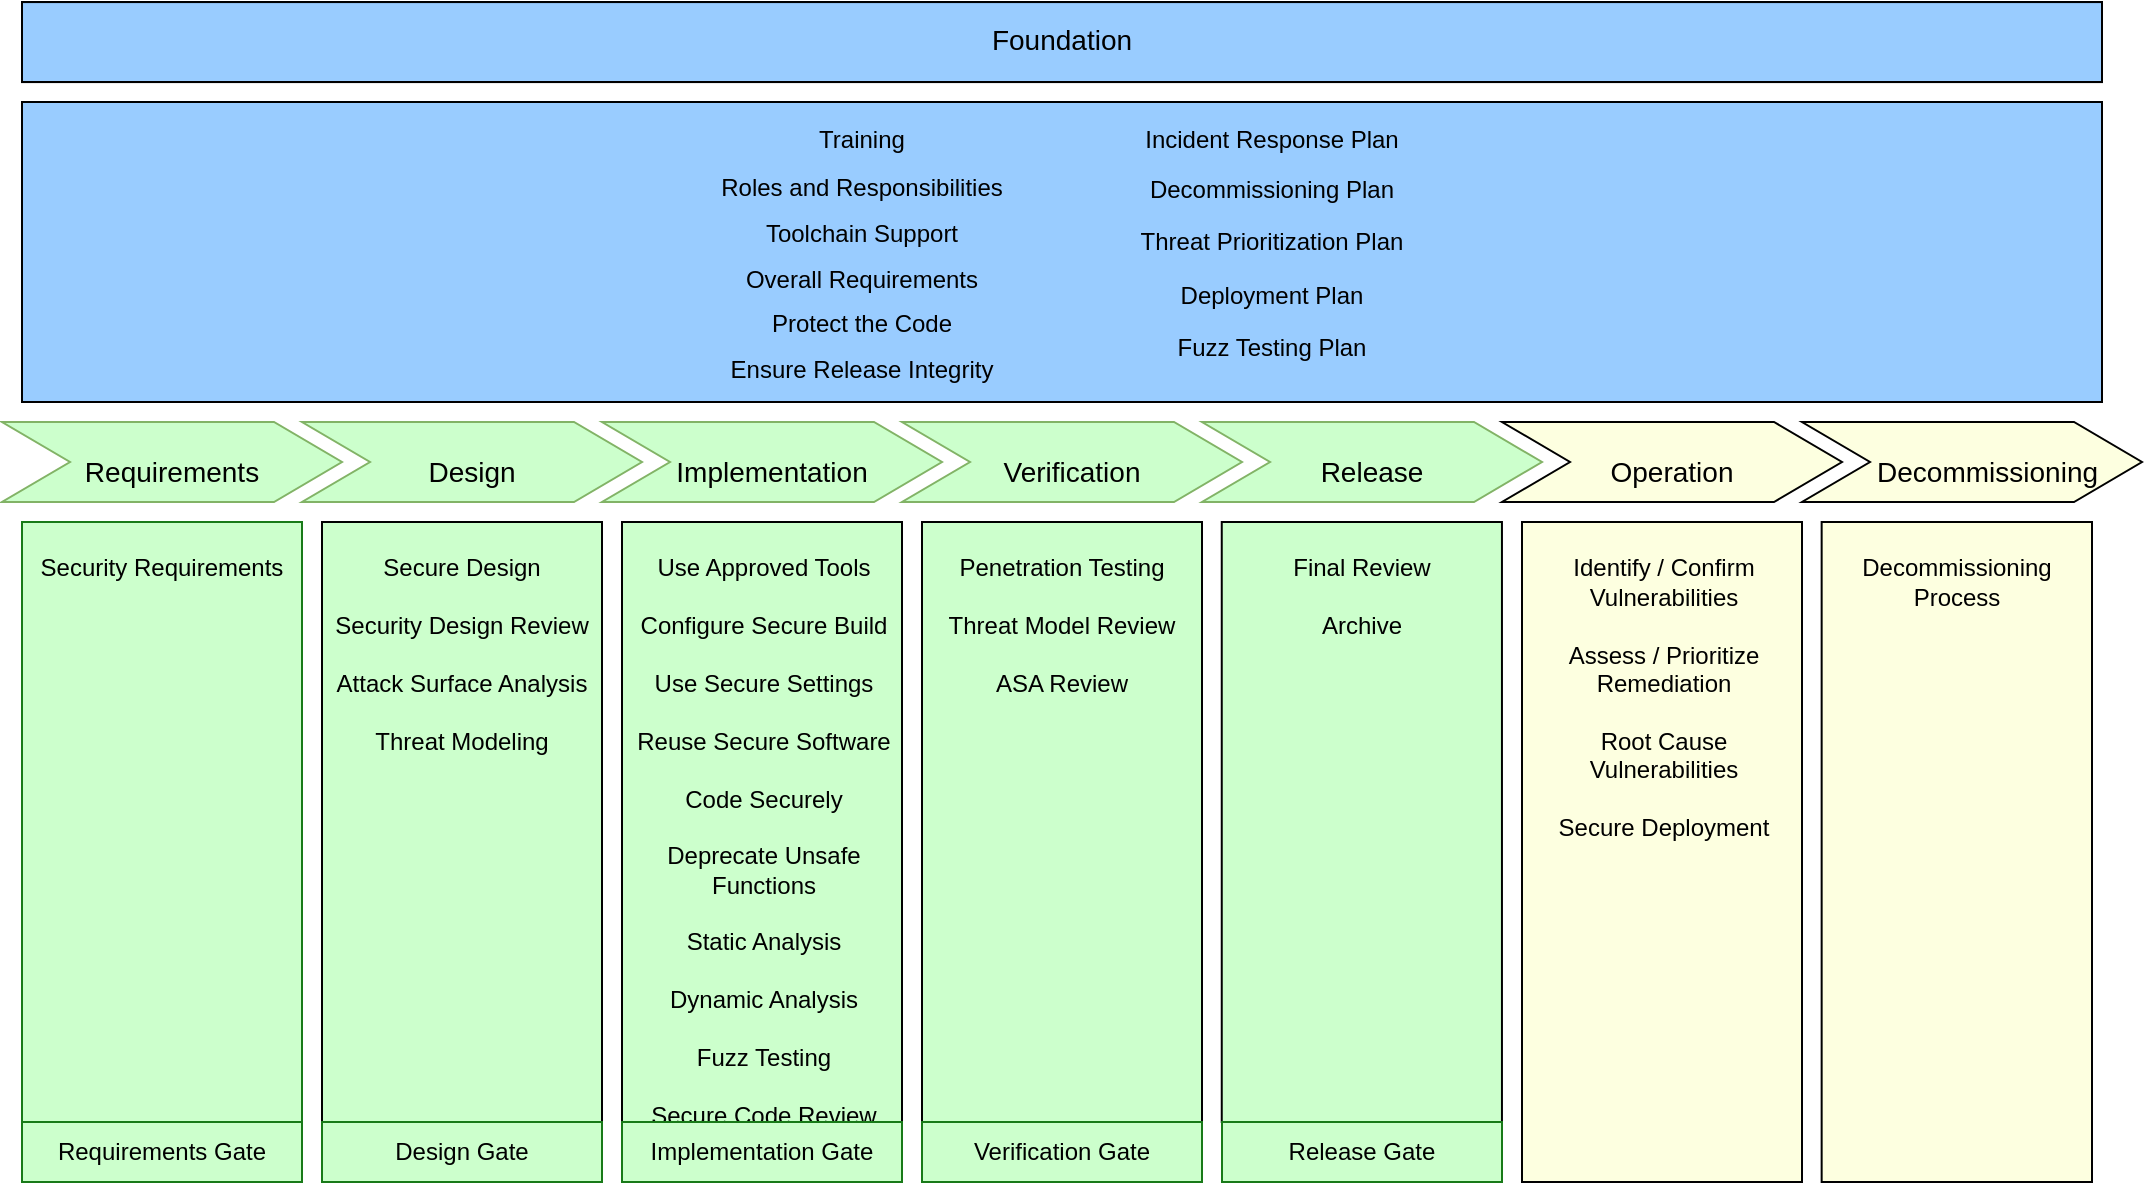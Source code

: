 <mxfile version="14.4.3" type="device"><diagram name="Page-1" id="d9b1e647-80fa-b4a2-5024-87a742678bcc"><mxGraphModel dx="1106" dy="997" grid="1" gridSize="10" guides="1" tooltips="1" connect="1" arrows="1" fold="1" page="1" pageScale="1" pageWidth="1100" pageHeight="850" background="#ffffff" math="0" shadow="0"><root><mxCell id="0"/><mxCell id="1" parent="0"/><mxCell id="ZhLcxaQyDctIYuSdVefH-17" value="" style="rounded=0;whiteSpace=wrap;html=1;shadow=0;strokeColor=#000000;fillColor=#CCFFCC;" parent="1" vertex="1"><mxGeometry x="475" y="300" width="140" height="300" as="geometry"/></mxCell><mxCell id="ZhLcxaQyDctIYuSdVefH-16" value="" style="rounded=0;whiteSpace=wrap;html=1;shadow=0;strokeColor=#000000;fillColor=#CCFFCC;" parent="1" vertex="1"><mxGeometry x="325" y="300" width="140" height="300" as="geometry"/></mxCell><mxCell id="ZhLcxaQyDctIYuSdVefH-15" value="" style="rounded=0;whiteSpace=wrap;html=1;shadow=0;strokeColor=#000000;fillColor=#CCFFCC;" parent="1" vertex="1"><mxGeometry x="175" y="300" width="140" height="300" as="geometry"/></mxCell><mxCell id="ZhLcxaQyDctIYuSdVefH-14" value="" style="rounded=0;whiteSpace=wrap;html=1;shadow=0;fillColor=#CCFFCC;strokeColor=#187A18;" parent="1" vertex="1"><mxGeometry x="25" y="300" width="140" height="300" as="geometry"/></mxCell><mxCell id="ZhLcxaQyDctIYuSdVefH-26" value="" style="group;strokeColor=none;" parent="1" vertex="1" connectable="0"><mxGeometry x="625" y="300" width="170.28" height="300" as="geometry"/></mxCell><mxCell id="ZhLcxaQyDctIYuSdVefH-18" value="" style="rounded=0;whiteSpace=wrap;html=1;shadow=0;strokeColor=#000000;fillColor=#CCFFCC;" parent="ZhLcxaQyDctIYuSdVefH-26" vertex="1"><mxGeometry x="-0.12" width="140.095" height="300" as="geometry"/></mxCell><mxCell id="57fe6abec08f04cb-13" value="&lt;div&gt;&lt;span&gt;&lt;br&gt;&lt;/span&gt;&lt;/div&gt;&lt;div&gt;&lt;span&gt;Final Review&lt;/span&gt;&lt;/div&gt;&lt;div&gt;&lt;br&gt;&lt;/div&gt;&lt;div&gt;&lt;span&gt;Archive&lt;/span&gt;&lt;/div&gt;&lt;div&gt;&lt;br&gt;&lt;/div&gt;" style="text;spacingTop=-5;fillColor=#99FF99;whiteSpace=wrap;html=1;align=center;fontSize=12;fontFamily=Helvetica;fillColor=none;strokeColor=none;" parent="ZhLcxaQyDctIYuSdVefH-26" vertex="1"><mxGeometry width="140.115" height="300" as="geometry"/></mxCell><mxCell id="57fe6abec08f04cb-12" value="&lt;div&gt;&lt;span&gt;&lt;br&gt;&lt;/span&gt;&lt;/div&gt;&lt;div&gt;&lt;span&gt;Penetration Testing&lt;/span&gt;&lt;br&gt;&lt;/div&gt;&lt;div&gt;&lt;br&gt;&lt;/div&gt;&lt;div&gt;Threat Model Review&lt;/div&gt;&lt;div&gt;&lt;br&gt;&lt;/div&gt;&lt;div&gt;ASA Review&lt;/div&gt;" style="text;spacingTop=-5;fillColor=#99FF99;whiteSpace=wrap;html=1;align=center;fontSize=12;fontFamily=Helvetica;fillColor=none;strokeColor=none;" parent="1" vertex="1"><mxGeometry x="475" y="300" width="140" height="300" as="geometry"/></mxCell><mxCell id="57fe6abec08f04cb-11" value="&lt;div style=&quot;text-align: center&quot;&gt;&lt;span&gt;&lt;br&gt;&lt;/span&gt;&lt;/div&gt;&lt;div style=&quot;text-align: center&quot;&gt;&lt;span&gt;Use Approved Tools&lt;/span&gt;&lt;/div&gt;&lt;div style=&quot;text-align: center&quot;&gt;&lt;br&gt;&lt;/div&gt;&lt;div style=&quot;text-align: center&quot;&gt;Configure Secure Build&lt;/div&gt;&lt;div style=&quot;text-align: center&quot;&gt;&lt;br&gt;&lt;/div&gt;&lt;div style=&quot;text-align: center&quot;&gt;Use Secure Settings&lt;/div&gt;&lt;div style=&quot;text-align: center&quot;&gt;&lt;br&gt;&lt;/div&gt;&lt;div style=&quot;text-align: center&quot;&gt;Reuse Secure Software&lt;/div&gt;&lt;div style=&quot;text-align: center&quot;&gt;&lt;br&gt;&lt;/div&gt;&lt;div style=&quot;text-align: center&quot;&gt;Code Securely&lt;/div&gt;&lt;div style=&quot;text-align: center&quot;&gt;&lt;br&gt;&lt;/div&gt;&lt;div style=&quot;text-align: center&quot;&gt;&lt;span&gt;Deprecate Unsafe Functions&lt;/span&gt;&lt;/div&gt;&lt;div style=&quot;text-align: center&quot;&gt;&lt;br&gt;&lt;/div&gt;&lt;div style=&quot;text-align: center&quot;&gt;&lt;span&gt;Static Analysis&lt;/span&gt;&lt;/div&gt;&lt;div style=&quot;text-align: center&quot;&gt;&lt;span&gt;&lt;br&gt;&lt;/span&gt;&lt;/div&gt;&lt;div style=&quot;text-align: center&quot;&gt;&lt;span&gt;Dynamic Analysis&lt;/span&gt;&lt;/div&gt;&lt;div style=&quot;text-align: center&quot;&gt;&lt;span&gt;&lt;br&gt;&lt;/span&gt;&lt;/div&gt;&lt;div style=&quot;text-align: center&quot;&gt;&lt;span&gt;Fuzz Testing&lt;/span&gt;&lt;/div&gt;&lt;div style=&quot;text-align: center&quot;&gt;&lt;br&gt;&lt;/div&gt;&lt;div style=&quot;text-align: center&quot;&gt;Secure Code Review&lt;/div&gt;" style="text;spacingTop=-5;fillColor=#99FF99;whiteSpace=wrap;html=1;align=left;fontSize=12;fontFamily=Helvetica;fillColor=none;strokeColor=none;" parent="1" vertex="1"><mxGeometry x="325" y="300" width="140" height="300" as="geometry"/></mxCell><mxCell id="57fe6abec08f04cb-10" value="&lt;br&gt;Secure Design&lt;br&gt;&lt;br&gt;Security Design Review&lt;br&gt;&lt;br&gt;Attack Surface Analysis&lt;br&gt;&lt;br&gt;Threat Modeling" style="text;spacingTop=-5;fillColor=#99FF99;whiteSpace=wrap;html=1;align=center;fontSize=12;fontFamily=Helvetica;fillColor=none;strokeColor=none;" parent="1" vertex="1"><mxGeometry x="175" y="300" width="140" height="300" as="geometry"/></mxCell><mxCell id="57fe6abec08f04cb-9" value="&lt;br&gt;Security Requirements" style="text;spacingTop=-5;fillColor=#99FF99;whiteSpace=wrap;html=1;align=center;fontSize=12;fontFamily=Helvetica;fillColor=none;strokeColor=none;" parent="1" vertex="1"><mxGeometry x="25" y="300" width="140" height="300" as="geometry"/></mxCell><mxCell id="ZhLcxaQyDctIYuSdVefH-20" value="" style="rounded=0;whiteSpace=wrap;html=1;shadow=0;fillColor=#FDFFE0;strokeColor=none;" parent="1" vertex="1"><mxGeometry x="925" y="300" width="135.172" height="330" as="geometry"/></mxCell><mxCell id="ZhLcxaQyDctIYuSdVefH-7" value="&lt;br&gt;Decommissioning Process" style="text;spacingTop=-5;fillColor=#fff2cc;whiteSpace=wrap;html=1;align=center;fontSize=12;fontFamily=Helvetica;fillColor=none;strokeColor=#000000;" parent="1" vertex="1"><mxGeometry x="924.828" y="300" width="135.172" height="330" as="geometry"/></mxCell><mxCell id="ZhLcxaQyDctIYuSdVefH-27" value="" style="group;strokeColor=none;fillColor=#ffffff;" parent="1" vertex="1" connectable="0"><mxGeometry x="775" y="300" width="140" height="330" as="geometry"/></mxCell><mxCell id="ZhLcxaQyDctIYuSdVefH-19" value="" style="rounded=0;whiteSpace=wrap;html=1;shadow=0;strokeColor=#d6b656;fillColor=#FDFFE0;" parent="ZhLcxaQyDctIYuSdVefH-27" vertex="1"><mxGeometry width="140" height="330" as="geometry"/></mxCell><mxCell id="ZhLcxaQyDctIYuSdVefH-6" value="&lt;div style=&quot;text-align: center&quot;&gt;&lt;span&gt;&lt;br&gt;&lt;/span&gt;&lt;/div&gt;&lt;div style=&quot;text-align: center&quot;&gt;&lt;span&gt;Identify / Confirm Vulnerabilities&lt;/span&gt;&lt;br&gt;&lt;/div&gt;&lt;div style=&quot;text-align: center&quot;&gt;&lt;span&gt;&lt;br&gt;&lt;/span&gt;&lt;/div&gt;&lt;div style=&quot;text-align: center&quot;&gt;&lt;span&gt;Assess / Prioritize Remediation&lt;/span&gt;&lt;/div&gt;&lt;div style=&quot;text-align: center&quot;&gt;&lt;span&gt;&lt;br&gt;&lt;/span&gt;&lt;/div&gt;&lt;div style=&quot;text-align: center&quot;&gt;&lt;span&gt;Root Cause Vulnerabilities&lt;/span&gt;&lt;/div&gt;&lt;div style=&quot;text-align: center&quot;&gt;&lt;span&gt;&lt;br&gt;&lt;/span&gt;&lt;/div&gt;&lt;div style=&quot;text-align: center&quot;&gt;&lt;span&gt;Secure Deployment&lt;/span&gt;&lt;/div&gt;" style="text;spacingTop=-5;fillColor=#fff2cc;whiteSpace=wrap;html=1;align=left;fontSize=12;fontFamily=Helvetica;fillColor=none;strokeColor=#000000;" parent="ZhLcxaQyDctIYuSdVefH-27" vertex="1"><mxGeometry width="140" height="330" as="geometry"/></mxCell><mxCell id="cLqnTd5TkxG-JCanMNB_-2" value="" style="rounded=0;whiteSpace=wrap;html=1;shadow=0;strokeColor=#000000;fillColor=#99CCFF;" parent="1" vertex="1"><mxGeometry x="25" y="40" width="1040" height="40" as="geometry"/></mxCell><mxCell id="cLqnTd5TkxG-JCanMNB_-1" value="&lt;p style=&quot;font-family: &amp;#34;helvetica&amp;#34; ; line-height: 10.8px&quot;&gt;&lt;span style=&quot;font-family: &amp;#34;helvetica&amp;#34; ; font-size: 14px&quot;&gt;Foundation&lt;/span&gt;&lt;br&gt;&lt;/p&gt;" style="text;spacingTop=-5;fillColor=#3333FF;whiteSpace=wrap;html=1;align=center;fontSize=12;fontFamily=Helvetica;fillColor=none;strokeColor=#000000;" parent="1" vertex="1"><mxGeometry x="25" y="40.04" width="1040" height="40" as="geometry"/></mxCell><mxCell id="ZhLcxaQyDctIYuSdVefH-31" value="&lt;p style=&quot;font-family: &amp;#34;helvetica&amp;#34; ; line-height: 10.8px&quot;&gt;&lt;br&gt;&lt;/p&gt;" style="text;spacingTop=-5;fillColor=#99FF99;whiteSpace=wrap;html=1;align=center;fontSize=12;fontFamily=Helvetica;fillColor=none;strokeColor=#000000;" parent="1" vertex="1"><mxGeometry x="25" y="90" width="1040" height="150" as="geometry"/></mxCell><mxCell id="ZhLcxaQyDctIYuSdVefH-30" value="" style="rounded=0;whiteSpace=wrap;html=1;shadow=0;strokeColor=#000000;fillColor=#99CCFF;" parent="1" vertex="1"><mxGeometry x="25" y="90" width="1040" height="150" as="geometry"/></mxCell><mxCell id="fGhJdlfO0q14xw2NBtzE-6" value="&lt;p style=&quot;font-family: &amp;#34;helvetica&amp;#34; ; line-height: 10.8px&quot;&gt;Training&lt;/p&gt;&lt;p style=&quot;font-family: &amp;#34;helvetica&amp;#34; ; line-height: 12px&quot;&gt;&lt;span style=&quot;line-height: 10.8px&quot;&gt;Roles and Responsibilities&lt;/span&gt;&lt;/p&gt;&lt;p style=&quot;font-family: &amp;#34;helvetica&amp;#34; ; line-height: 10.8px&quot;&gt;Toolchain Support&lt;/p&gt;&lt;p style=&quot;font-family: &amp;#34;helvetica&amp;#34; ; line-height: 10.8px&quot;&gt;Overall Requirements&lt;/p&gt;&lt;p style=&quot;font-family: &amp;#34;helvetica&amp;#34; ; line-height: 10.8px&quot;&gt;Protect the Code&lt;/p&gt;&lt;p style=&quot;font-family: &amp;#34;helvetica&amp;#34; ; line-height: 10.8px&quot;&gt;Ensure Release Integrity&lt;br&gt;&lt;/p&gt;&lt;div&gt;&lt;br&gt;&lt;/div&gt;" style="text;spacingTop=-5;fillColor=#99FF99;whiteSpace=wrap;html=1;align=center;fontSize=12;fontFamily=Helvetica;fillColor=none;strokeColor=none;" parent="1" vertex="1"><mxGeometry x="355" y="90" width="180" height="150" as="geometry"/></mxCell><mxCell id="fGhJdlfO0q14xw2NBtzE-3" value="&lt;p style=&quot;font-family: &amp;#34;helvetica&amp;#34; ; line-height: 10.8px&quot;&gt;&lt;span&gt;Incident Response Plan&lt;/span&gt;&lt;br&gt;&lt;/p&gt;&lt;p style=&quot;font-family: &amp;#34;helvetica&amp;#34; ; line-height: 14.4px&quot;&gt;&lt;span style=&quot;line-height: 10.8px&quot;&gt;Decommissioning Plan&lt;/span&gt;&lt;/p&gt;&lt;p style=&quot;font-family: &amp;#34;helvetica&amp;#34; ; line-height: 14.4px&quot;&gt;&lt;span style=&quot;line-height: 10.8px&quot;&gt;Threat Prioritization Plan&lt;/span&gt;&lt;/p&gt;&lt;p style=&quot;font-family: &amp;#34;helvetica&amp;#34; ; line-height: 14.4px&quot;&gt;&lt;span style=&quot;line-height: 10.8px&quot;&gt;Deployment Plan&lt;/span&gt;&lt;/p&gt;&lt;p style=&quot;font-family: &amp;#34;helvetica&amp;#34; ; line-height: 14.4px&quot;&gt;&lt;span style=&quot;line-height: 10.8px&quot;&gt;Fuzz Testing Plan&lt;/span&gt;&lt;/p&gt;" style="text;spacingTop=-5;fillColor=#99FF99;whiteSpace=wrap;html=1;align=center;fontSize=12;fontFamily=Helvetica;fillColor=none;strokeColor=none;" parent="1" vertex="1"><mxGeometry x="565" y="90" width="170" height="150" as="geometry"/></mxCell><mxCell id="57fe6abec08f04cb-2" value="&lt;font color=&quot;#000000&quot; style=&quot;font-size: 14px&quot;&gt;Requirements&lt;/font&gt;" style="shape=step;whiteSpace=wrap;html=1;fontSize=28;strokeColor=#82b366;fillColor=#CCFFCC;" parent="1" vertex="1"><mxGeometry x="15" y="250" width="170" height="40" as="geometry"/></mxCell><mxCell id="57fe6abec08f04cb-3" value="&lt;font style=&quot;font-size: 14px&quot; color=&quot;#000000&quot;&gt;Design&lt;/font&gt;" style="shape=step;whiteSpace=wrap;html=1;fontSize=28;strokeColor=#82b366;fillColor=#CCFFCC;" parent="1" vertex="1"><mxGeometry x="165" y="250" width="170" height="40" as="geometry"/></mxCell><mxCell id="57fe6abec08f04cb-4" value="&lt;p&gt;&lt;font style=&quot;font-size: 14px&quot; color=&quot;#000000&quot;&gt;Implementation&lt;/font&gt;&lt;/p&gt;" style="shape=step;whiteSpace=wrap;html=1;fontSize=28;strokeColor=#82b366;fillColor=#CCFFCC;" parent="1" vertex="1"><mxGeometry x="315" y="250" width="170" height="40" as="geometry"/></mxCell><mxCell id="57fe6abec08f04cb-5" value="&lt;font style=&quot;font-size: 14px&quot; color=&quot;#000000&quot;&gt;Verification&lt;/font&gt;" style="shape=step;whiteSpace=wrap;html=1;fontSize=28;strokeColor=#82b366;fillColor=#CCFFCC;" parent="1" vertex="1"><mxGeometry x="465" y="250" width="170" height="40" as="geometry"/></mxCell><mxCell id="57fe6abec08f04cb-6" value="&lt;font style=&quot;font-size: 14px&quot; color=&quot;#000000&quot;&gt;Release&lt;/font&gt;" style="shape=step;whiteSpace=wrap;html=1;fontSize=28;strokeColor=#82b366;fillColor=#CCFFCC;" parent="1" vertex="1"><mxGeometry x="615" y="250" width="170" height="40" as="geometry"/></mxCell><mxCell id="ZhLcxaQyDctIYuSdVefH-8" value="&lt;font style=&quot;font-size: 14px&quot; color=&quot;#000000&quot;&gt;Operation&lt;/font&gt;" style="shape=step;whiteSpace=wrap;html=1;fontSize=28;fillColor=#FDFFE0;" parent="1" vertex="1"><mxGeometry x="765" y="250" width="170" height="40" as="geometry"/></mxCell><mxCell id="ZhLcxaQyDctIYuSdVefH-9" value="&lt;font style=&quot;font-size: 14px&quot; color=&quot;#000000&quot;&gt;&amp;nbsp; &amp;nbsp; Decommissioning&lt;/font&gt;" style="shape=step;whiteSpace=wrap;html=1;fontSize=28;shadow=0;fillColor=#FDFFE0;" parent="1" vertex="1"><mxGeometry x="915" y="250" width="170" height="40" as="geometry"/></mxCell><mxCell id="3lKNwoQKIAJr2jvi4gNz-2" value="Design Gate" style="rounded=0;whiteSpace=wrap;html=1;shadow=0;fillColor=#CCFFCC;strokeColor=#187A18;" vertex="1" parent="1"><mxGeometry x="175" y="600" width="140" height="30" as="geometry"/></mxCell><mxCell id="3lKNwoQKIAJr2jvi4gNz-3" value="Requirements Gate" style="rounded=0;whiteSpace=wrap;html=1;shadow=0;fillColor=#CCFFCC;strokeColor=#187A18;" vertex="1" parent="1"><mxGeometry x="25" y="600" width="140" height="30" as="geometry"/></mxCell><mxCell id="3lKNwoQKIAJr2jvi4gNz-4" value="Implementation Gate" style="rounded=0;whiteSpace=wrap;html=1;shadow=0;fillColor=#CCFFCC;strokeColor=#187A18;" vertex="1" parent="1"><mxGeometry x="325" y="600" width="140" height="30" as="geometry"/></mxCell><mxCell id="3lKNwoQKIAJr2jvi4gNz-5" value="Verification Gate" style="rounded=0;whiteSpace=wrap;html=1;shadow=0;fillColor=#CCFFCC;strokeColor=#187A18;" vertex="1" parent="1"><mxGeometry x="475" y="600" width="140" height="30" as="geometry"/></mxCell><mxCell id="3lKNwoQKIAJr2jvi4gNz-6" value="Release Gate" style="rounded=0;whiteSpace=wrap;html=1;shadow=0;fillColor=#CCFFCC;strokeColor=#187A18;" vertex="1" parent="1"><mxGeometry x="625" y="600" width="140" height="30" as="geometry"/></mxCell></root></mxGraphModel></diagram></mxfile>